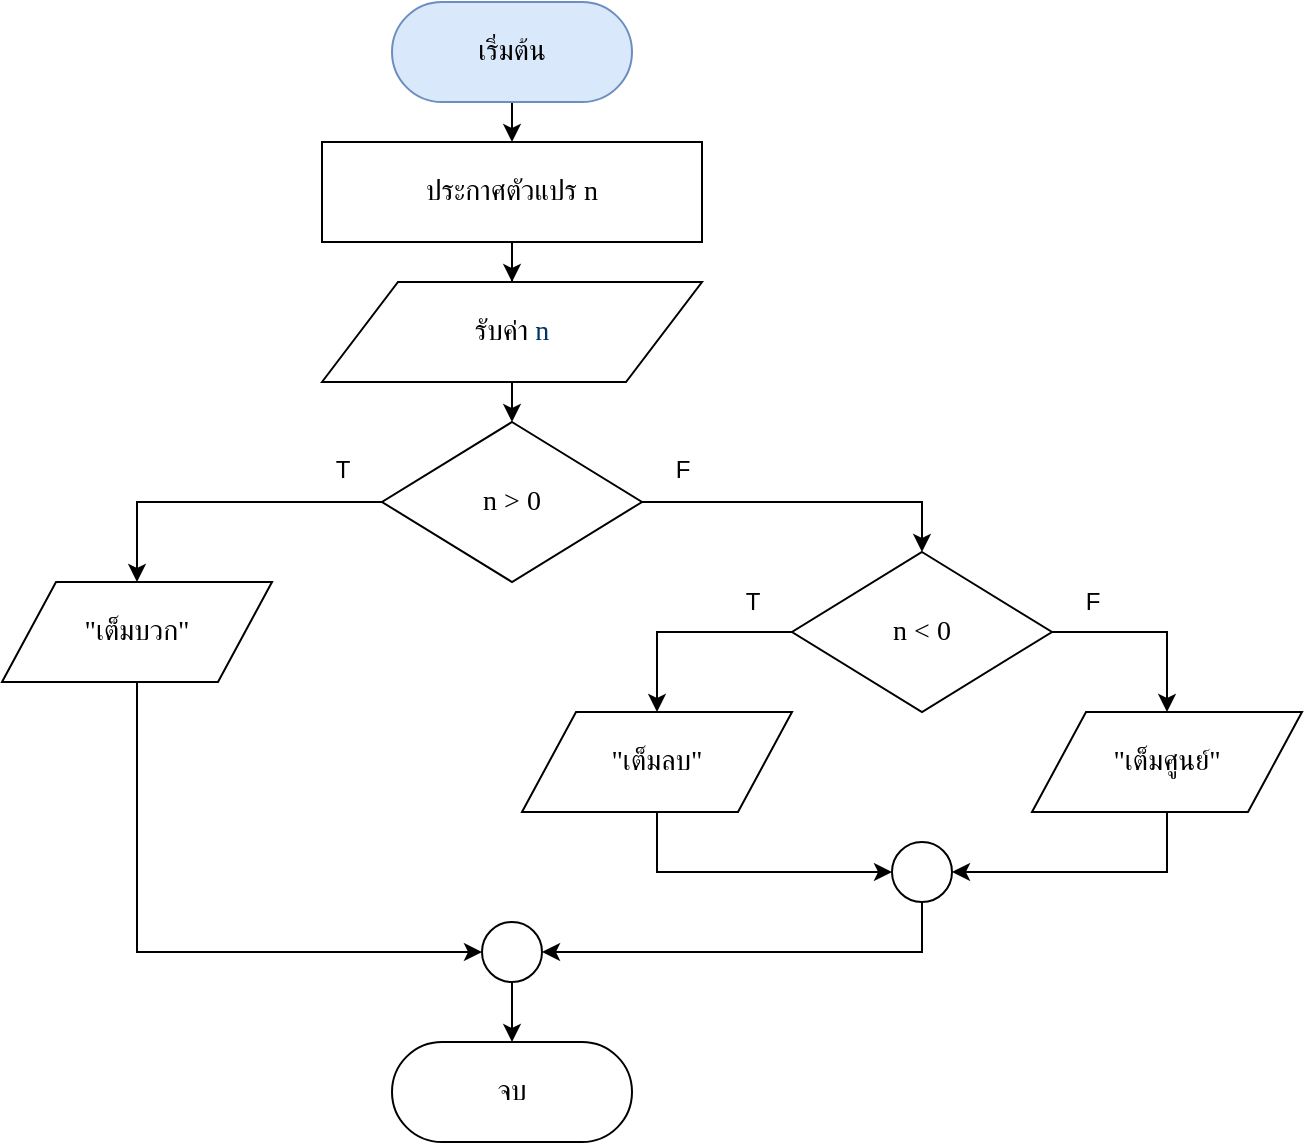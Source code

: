 <mxfile version="12.7.2" type="github">
  <diagram id="u7UtX-OBa40IpuXoaNEF" name="หน้า-1">
    <mxGraphModel dx="1208" dy="552" grid="1" gridSize="10" guides="1" tooltips="1" connect="1" arrows="1" fold="1" page="1" pageScale="1" pageWidth="850" pageHeight="1100" math="0" shadow="0" extFonts="Kanit^https://fonts.googleapis.com/css?family=Kanit">
      <root>
        <mxCell id="0" />
        <mxCell id="1" parent="0" />
        <mxCell id="h8JRblbBfnmHyVmlJrzL-3" style="edgeStyle=orthogonalEdgeStyle;rounded=0;orthogonalLoop=1;jettySize=auto;html=1;exitX=0.5;exitY=1;exitDx=0;exitDy=0;entryX=0.5;entryY=0;entryDx=0;entryDy=0;" parent="1" source="h8JRblbBfnmHyVmlJrzL-1" target="h8JRblbBfnmHyVmlJrzL-2" edge="1">
          <mxGeometry relative="1" as="geometry" />
        </mxCell>
        <mxCell id="h8JRblbBfnmHyVmlJrzL-1" value="&lt;font face=&quot;Kanit&quot; style=&quot;font-size: 14px&quot;&gt;เริ่มต้น&lt;/font&gt;" style="rounded=1;whiteSpace=wrap;html=1;arcSize=50;fillColor=#dae8fc;strokeColor=#6c8ebf;" parent="1" vertex="1">
          <mxGeometry x="340" y="40" width="120" height="50" as="geometry" />
        </mxCell>
        <mxCell id="h8JRblbBfnmHyVmlJrzL-5" style="edgeStyle=orthogonalEdgeStyle;rounded=0;orthogonalLoop=1;jettySize=auto;html=1;exitX=0.5;exitY=1;exitDx=0;exitDy=0;" parent="1" source="h8JRblbBfnmHyVmlJrzL-2" target="h8JRblbBfnmHyVmlJrzL-4" edge="1">
          <mxGeometry relative="1" as="geometry" />
        </mxCell>
        <mxCell id="h8JRblbBfnmHyVmlJrzL-2" value="&lt;font face=&quot;Kanit&quot; style=&quot;font-size: 14px&quot;&gt;ประกาศตัวแปร n&lt;/font&gt;" style="rounded=0;whiteSpace=wrap;html=1;" parent="1" vertex="1">
          <mxGeometry x="305" y="110" width="190" height="50" as="geometry" />
        </mxCell>
        <mxCell id="h8JRblbBfnmHyVmlJrzL-7" style="edgeStyle=orthogonalEdgeStyle;rounded=0;orthogonalLoop=1;jettySize=auto;html=1;exitX=0.5;exitY=1;exitDx=0;exitDy=0;entryX=0.5;entryY=0;entryDx=0;entryDy=0;" parent="1" source="h8JRblbBfnmHyVmlJrzL-4" edge="1">
          <mxGeometry relative="1" as="geometry">
            <mxPoint x="400" y="250" as="targetPoint" />
          </mxGeometry>
        </mxCell>
        <mxCell id="h8JRblbBfnmHyVmlJrzL-4" value="&lt;font style=&quot;font-size: 14px&quot;&gt;รับค่า &lt;font color=&quot;#003366&quot;&gt;n&lt;/font&gt;&lt;/font&gt;" style="shape=parallelogram;perimeter=parallelogramPerimeter;whiteSpace=wrap;html=1;fontFamily=Kanit;FType=g;" parent="1" vertex="1">
          <mxGeometry x="305" y="180" width="190" height="50" as="geometry" />
        </mxCell>
        <mxCell id="bCGeH5XBmrej9dvq10Ig-4" style="edgeStyle=orthogonalEdgeStyle;rounded=0;orthogonalLoop=1;jettySize=auto;html=1;exitX=0;exitY=0.5;exitDx=0;exitDy=0;entryX=0.5;entryY=0;entryDx=0;entryDy=0;" parent="1" source="bCGeH5XBmrej9dvq10Ig-1" target="bCGeH5XBmrej9dvq10Ig-2" edge="1">
          <mxGeometry relative="1" as="geometry" />
        </mxCell>
        <mxCell id="Ss7X3VPsmDunQyNDjqaT-2" style="edgeStyle=orthogonalEdgeStyle;rounded=0;orthogonalLoop=1;jettySize=auto;html=1;exitX=1;exitY=0.5;exitDx=0;exitDy=0;entryX=0.5;entryY=0;entryDx=0;entryDy=0;" edge="1" parent="1" source="bCGeH5XBmrej9dvq10Ig-1" target="Ss7X3VPsmDunQyNDjqaT-1">
          <mxGeometry relative="1" as="geometry" />
        </mxCell>
        <mxCell id="bCGeH5XBmrej9dvq10Ig-1" value="&lt;font face=&quot;Kanit&quot; style=&quot;font-size: 14px&quot;&gt;n &amp;gt; 0&lt;/font&gt;" style="rhombus;whiteSpace=wrap;html=1;" parent="1" vertex="1">
          <mxGeometry x="335" y="250" width="130" height="80" as="geometry" />
        </mxCell>
        <mxCell id="bCGeH5XBmrej9dvq10Ig-8" style="edgeStyle=orthogonalEdgeStyle;rounded=0;orthogonalLoop=1;jettySize=auto;html=1;exitX=0.5;exitY=1;exitDx=0;exitDy=0;entryX=0;entryY=0.5;entryDx=0;entryDy=0;" parent="1" source="bCGeH5XBmrej9dvq10Ig-2" target="bCGeH5XBmrej9dvq10Ig-6" edge="1">
          <mxGeometry relative="1" as="geometry" />
        </mxCell>
        <mxCell id="bCGeH5XBmrej9dvq10Ig-2" value="&lt;span style=&quot;font-size: 14px&quot;&gt;&quot;เต็มบวก&quot;&lt;/span&gt;" style="shape=parallelogram;perimeter=parallelogramPerimeter;whiteSpace=wrap;html=1;fontFamily=Kanit;FType=g;" parent="1" vertex="1">
          <mxGeometry x="145" y="330" width="135" height="50" as="geometry" />
        </mxCell>
        <mxCell id="bCGeH5XBmrej9dvq10Ig-10" style="edgeStyle=orthogonalEdgeStyle;rounded=0;orthogonalLoop=1;jettySize=auto;html=1;exitX=0.5;exitY=1;exitDx=0;exitDy=0;entryX=0.5;entryY=0;entryDx=0;entryDy=0;" parent="1" source="bCGeH5XBmrej9dvq10Ig-6" target="bCGeH5XBmrej9dvq10Ig-9" edge="1">
          <mxGeometry relative="1" as="geometry" />
        </mxCell>
        <mxCell id="bCGeH5XBmrej9dvq10Ig-6" value="" style="ellipse;whiteSpace=wrap;html=1;aspect=fixed;" parent="1" vertex="1">
          <mxGeometry x="385" y="500" width="30" height="30" as="geometry" />
        </mxCell>
        <mxCell id="bCGeH5XBmrej9dvq10Ig-9" value="&lt;font face=&quot;Kanit&quot;&gt;&lt;span style=&quot;font-size: 14px&quot;&gt;จบ&lt;/span&gt;&lt;/font&gt;" style="rounded=1;whiteSpace=wrap;html=1;arcSize=50;" parent="1" vertex="1">
          <mxGeometry x="340" y="560" width="120" height="50" as="geometry" />
        </mxCell>
        <mxCell id="bCGeH5XBmrej9dvq10Ig-11" value="T" style="text;html=1;align=center;verticalAlign=middle;resizable=0;points=[];autosize=1;" parent="1" vertex="1">
          <mxGeometry x="305" y="264" width="20" height="20" as="geometry" />
        </mxCell>
        <mxCell id="bCGeH5XBmrej9dvq10Ig-12" value="F" style="text;html=1;align=center;verticalAlign=middle;resizable=0;points=[];autosize=1;" parent="1" vertex="1">
          <mxGeometry x="475" y="264" width="20" height="20" as="geometry" />
        </mxCell>
        <mxCell id="Ss7X3VPsmDunQyNDjqaT-7" style="edgeStyle=orthogonalEdgeStyle;rounded=0;orthogonalLoop=1;jettySize=auto;html=1;exitX=0;exitY=0.5;exitDx=0;exitDy=0;entryX=0.5;entryY=0;entryDx=0;entryDy=0;" edge="1" parent="1" source="Ss7X3VPsmDunQyNDjqaT-1" target="Ss7X3VPsmDunQyNDjqaT-5">
          <mxGeometry relative="1" as="geometry" />
        </mxCell>
        <mxCell id="Ss7X3VPsmDunQyNDjqaT-8" style="edgeStyle=orthogonalEdgeStyle;rounded=0;orthogonalLoop=1;jettySize=auto;html=1;exitX=1;exitY=0.5;exitDx=0;exitDy=0;" edge="1" parent="1" source="Ss7X3VPsmDunQyNDjqaT-1" target="Ss7X3VPsmDunQyNDjqaT-6">
          <mxGeometry relative="1" as="geometry" />
        </mxCell>
        <mxCell id="Ss7X3VPsmDunQyNDjqaT-1" value="&lt;font face=&quot;Kanit&quot;&gt;&lt;span style=&quot;font-size: 14px&quot;&gt;n &amp;lt; 0&lt;/span&gt;&lt;/font&gt;" style="rhombus;whiteSpace=wrap;html=1;" vertex="1" parent="1">
          <mxGeometry x="540" y="315" width="130" height="80" as="geometry" />
        </mxCell>
        <mxCell id="Ss7X3VPsmDunQyNDjqaT-10" style="edgeStyle=orthogonalEdgeStyle;rounded=0;orthogonalLoop=1;jettySize=auto;html=1;exitX=0.5;exitY=1;exitDx=0;exitDy=0;entryX=0;entryY=0.5;entryDx=0;entryDy=0;" edge="1" parent="1" source="Ss7X3VPsmDunQyNDjqaT-5" target="Ss7X3VPsmDunQyNDjqaT-9">
          <mxGeometry relative="1" as="geometry" />
        </mxCell>
        <mxCell id="Ss7X3VPsmDunQyNDjqaT-5" value="&lt;span style=&quot;font-size: 14px&quot;&gt;&quot;เต็มลบ&quot;&lt;/span&gt;" style="shape=parallelogram;perimeter=parallelogramPerimeter;whiteSpace=wrap;html=1;fontFamily=Kanit;FType=g;" vertex="1" parent="1">
          <mxGeometry x="405" y="395" width="135" height="50" as="geometry" />
        </mxCell>
        <mxCell id="Ss7X3VPsmDunQyNDjqaT-11" style="edgeStyle=orthogonalEdgeStyle;rounded=0;orthogonalLoop=1;jettySize=auto;html=1;exitX=0.5;exitY=1;exitDx=0;exitDy=0;entryX=1;entryY=0.5;entryDx=0;entryDy=0;" edge="1" parent="1" source="Ss7X3VPsmDunQyNDjqaT-6" target="Ss7X3VPsmDunQyNDjqaT-9">
          <mxGeometry relative="1" as="geometry" />
        </mxCell>
        <mxCell id="Ss7X3VPsmDunQyNDjqaT-6" value="&lt;span style=&quot;font-size: 14px&quot;&gt;&quot;เต็มศูนย์&quot;&lt;/span&gt;" style="shape=parallelogram;perimeter=parallelogramPerimeter;whiteSpace=wrap;html=1;fontFamily=Kanit;FType=g;" vertex="1" parent="1">
          <mxGeometry x="660" y="395" width="135" height="50" as="geometry" />
        </mxCell>
        <mxCell id="Ss7X3VPsmDunQyNDjqaT-14" style="edgeStyle=orthogonalEdgeStyle;rounded=0;orthogonalLoop=1;jettySize=auto;html=1;exitX=0.5;exitY=1;exitDx=0;exitDy=0;entryX=1;entryY=0.5;entryDx=0;entryDy=0;" edge="1" parent="1" source="Ss7X3VPsmDunQyNDjqaT-9" target="bCGeH5XBmrej9dvq10Ig-6">
          <mxGeometry relative="1" as="geometry" />
        </mxCell>
        <mxCell id="Ss7X3VPsmDunQyNDjqaT-9" value="" style="ellipse;whiteSpace=wrap;html=1;aspect=fixed;" vertex="1" parent="1">
          <mxGeometry x="590" y="460" width="30" height="30" as="geometry" />
        </mxCell>
        <mxCell id="Ss7X3VPsmDunQyNDjqaT-12" value="T" style="text;html=1;align=center;verticalAlign=middle;resizable=0;points=[];autosize=1;" vertex="1" parent="1">
          <mxGeometry x="510" y="330" width="20" height="20" as="geometry" />
        </mxCell>
        <mxCell id="Ss7X3VPsmDunQyNDjqaT-13" value="F" style="text;html=1;align=center;verticalAlign=middle;resizable=0;points=[];autosize=1;" vertex="1" parent="1">
          <mxGeometry x="680" y="330" width="20" height="20" as="geometry" />
        </mxCell>
      </root>
    </mxGraphModel>
  </diagram>
</mxfile>

